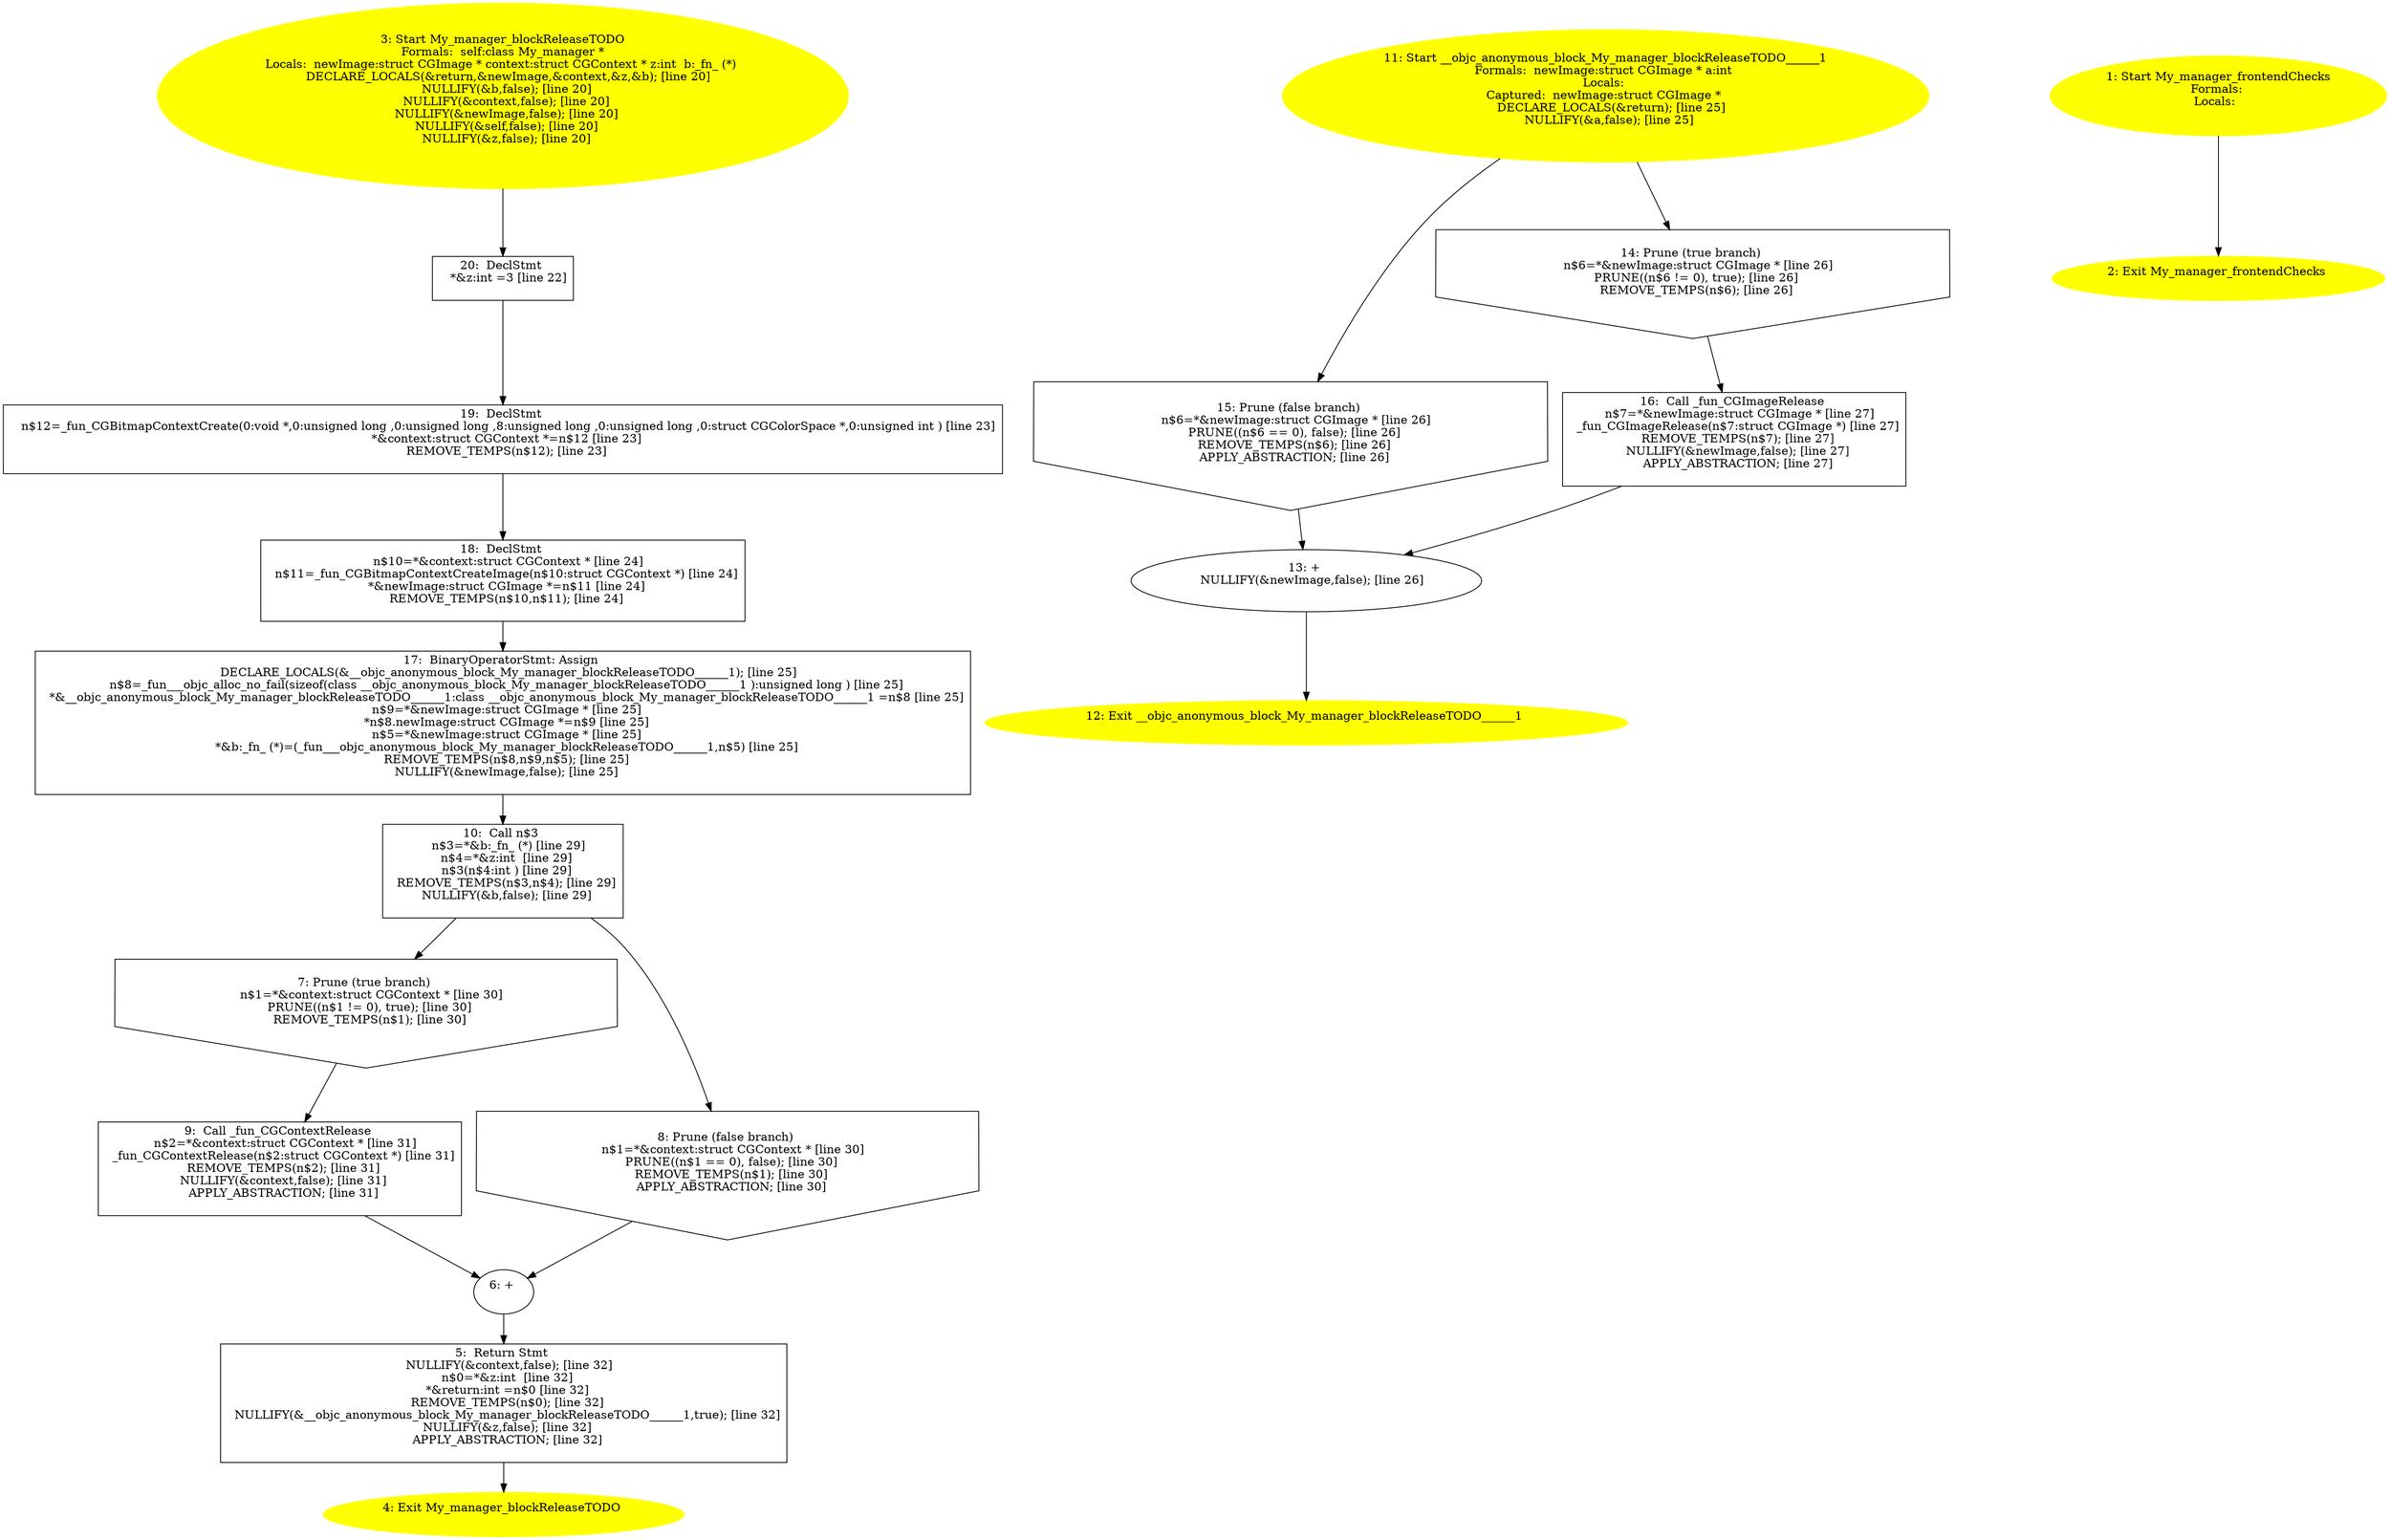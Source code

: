 digraph iCFG {
20 [label="20:  DeclStmt \n   *&z:int =3 [line 22]\n " shape="box"]
	

	 20 -> 19 ;
19 [label="19:  DeclStmt \n   n$12=_fun_CGBitmapContextCreate(0:void *,0:unsigned long ,0:unsigned long ,8:unsigned long ,0:unsigned long ,0:struct CGColorSpace *,0:unsigned int ) [line 23]\n  *&context:struct CGContext *=n$12 [line 23]\n  REMOVE_TEMPS(n$12); [line 23]\n " shape="box"]
	

	 19 -> 18 ;
18 [label="18:  DeclStmt \n   n$10=*&context:struct CGContext * [line 24]\n  n$11=_fun_CGBitmapContextCreateImage(n$10:struct CGContext *) [line 24]\n  *&newImage:struct CGImage *=n$11 [line 24]\n  REMOVE_TEMPS(n$10,n$11); [line 24]\n " shape="box"]
	

	 18 -> 17 ;
17 [label="17:  BinaryOperatorStmt: Assign \n   DECLARE_LOCALS(&__objc_anonymous_block_My_manager_blockReleaseTODO______1); [line 25]\n  n$8=_fun___objc_alloc_no_fail(sizeof(class __objc_anonymous_block_My_manager_blockReleaseTODO______1 ):unsigned long ) [line 25]\n  *&__objc_anonymous_block_My_manager_blockReleaseTODO______1:class __objc_anonymous_block_My_manager_blockReleaseTODO______1 =n$8 [line 25]\n  n$9=*&newImage:struct CGImage * [line 25]\n  *n$8.newImage:struct CGImage *=n$9 [line 25]\n  n$5=*&newImage:struct CGImage * [line 25]\n  *&b:_fn_ (*)=(_fun___objc_anonymous_block_My_manager_blockReleaseTODO______1,n$5) [line 25]\n  REMOVE_TEMPS(n$8,n$9,n$5); [line 25]\n  NULLIFY(&newImage,false); [line 25]\n " shape="box"]
	

	 17 -> 10 ;
16 [label="16:  Call _fun_CGImageRelease \n   n$7=*&newImage:struct CGImage * [line 27]\n  _fun_CGImageRelease(n$7:struct CGImage *) [line 27]\n  REMOVE_TEMPS(n$7); [line 27]\n  NULLIFY(&newImage,false); [line 27]\n  APPLY_ABSTRACTION; [line 27]\n " shape="box"]
	

	 16 -> 13 ;
15 [label="15: Prune (false branch) \n   n$6=*&newImage:struct CGImage * [line 26]\n  PRUNE((n$6 == 0), false); [line 26]\n  REMOVE_TEMPS(n$6); [line 26]\n  APPLY_ABSTRACTION; [line 26]\n " shape="invhouse"]
	

	 15 -> 13 ;
14 [label="14: Prune (true branch) \n   n$6=*&newImage:struct CGImage * [line 26]\n  PRUNE((n$6 != 0), true); [line 26]\n  REMOVE_TEMPS(n$6); [line 26]\n " shape="invhouse"]
	

	 14 -> 16 ;
13 [label="13: + \n   NULLIFY(&newImage,false); [line 26]\n " ]
	

	 13 -> 12 ;
12 [label="12: Exit __objc_anonymous_block_My_manager_blockReleaseTODO______1 \n  " color=yellow style=filled]
	

11 [label="11: Start __objc_anonymous_block_My_manager_blockReleaseTODO______1\nFormals:  newImage:struct CGImage * a:int \nLocals: \nCaptured:  newImage:struct CGImage * \n   DECLARE_LOCALS(&return); [line 25]\n  NULLIFY(&a,false); [line 25]\n " color=yellow style=filled]
	

	 11 -> 14 ;
	 11 -> 15 ;
10 [label="10:  Call n$3 \n   n$3=*&b:_fn_ (*) [line 29]\n  n$4=*&z:int  [line 29]\n  n$3(n$4:int ) [line 29]\n  REMOVE_TEMPS(n$3,n$4); [line 29]\n  NULLIFY(&b,false); [line 29]\n " shape="box"]
	

	 10 -> 7 ;
	 10 -> 8 ;
9 [label="9:  Call _fun_CGContextRelease \n   n$2=*&context:struct CGContext * [line 31]\n  _fun_CGContextRelease(n$2:struct CGContext *) [line 31]\n  REMOVE_TEMPS(n$2); [line 31]\n  NULLIFY(&context,false); [line 31]\n  APPLY_ABSTRACTION; [line 31]\n " shape="box"]
	

	 9 -> 6 ;
8 [label="8: Prune (false branch) \n   n$1=*&context:struct CGContext * [line 30]\n  PRUNE((n$1 == 0), false); [line 30]\n  REMOVE_TEMPS(n$1); [line 30]\n  APPLY_ABSTRACTION; [line 30]\n " shape="invhouse"]
	

	 8 -> 6 ;
7 [label="7: Prune (true branch) \n   n$1=*&context:struct CGContext * [line 30]\n  PRUNE((n$1 != 0), true); [line 30]\n  REMOVE_TEMPS(n$1); [line 30]\n " shape="invhouse"]
	

	 7 -> 9 ;
6 [label="6: + \n  " ]
	

	 6 -> 5 ;
5 [label="5:  Return Stmt \n   NULLIFY(&context,false); [line 32]\n  n$0=*&z:int  [line 32]\n  *&return:int =n$0 [line 32]\n  REMOVE_TEMPS(n$0); [line 32]\n  NULLIFY(&__objc_anonymous_block_My_manager_blockReleaseTODO______1,true); [line 32]\n  NULLIFY(&z,false); [line 32]\n  APPLY_ABSTRACTION; [line 32]\n " shape="box"]
	

	 5 -> 4 ;
4 [label="4: Exit My_manager_blockReleaseTODO \n  " color=yellow style=filled]
	

3 [label="3: Start My_manager_blockReleaseTODO\nFormals:  self:class My_manager *\nLocals:  newImage:struct CGImage * context:struct CGContext * z:int  b:_fn_ (*) \n   DECLARE_LOCALS(&return,&newImage,&context,&z,&b); [line 20]\n  NULLIFY(&b,false); [line 20]\n  NULLIFY(&context,false); [line 20]\n  NULLIFY(&newImage,false); [line 20]\n  NULLIFY(&self,false); [line 20]\n  NULLIFY(&z,false); [line 20]\n " color=yellow style=filled]
	

	 3 -> 20 ;
2 [label="2: Exit My_manager_frontendChecks \n  " color=yellow style=filled]
	

1 [label="1: Start My_manager_frontendChecks\nFormals: \nLocals:  \n  " color=yellow style=filled]
	

	 1 -> 2 ;
}
